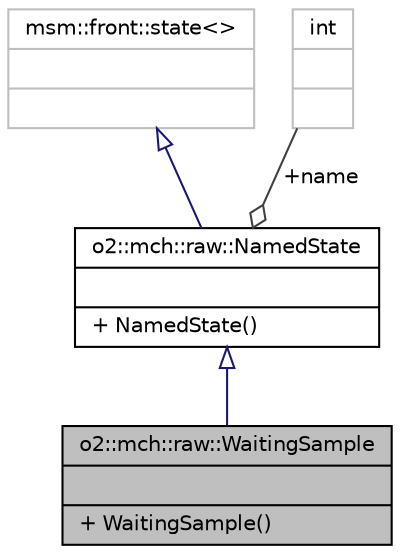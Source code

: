 digraph "o2::mch::raw::WaitingSample"
{
 // INTERACTIVE_SVG=YES
  bgcolor="transparent";
  edge [fontname="Helvetica",fontsize="10",labelfontname="Helvetica",labelfontsize="10"];
  node [fontname="Helvetica",fontsize="10",shape=record];
  Node3 [label="{o2::mch::raw::WaitingSample\n||+ WaitingSample()\l}",height=0.2,width=0.4,color="black", fillcolor="grey75", style="filled", fontcolor="black"];
  Node4 -> Node3 [dir="back",color="midnightblue",fontsize="10",style="solid",arrowtail="onormal",fontname="Helvetica"];
  Node4 [label="{o2::mch::raw::NamedState\n||+ NamedState()\l}",height=0.2,width=0.4,color="black",URL="$dd/d93/structo2_1_1mch_1_1raw_1_1NamedState.html"];
  Node5 -> Node4 [dir="back",color="midnightblue",fontsize="10",style="solid",arrowtail="onormal",fontname="Helvetica"];
  Node5 [label="{msm::front::state\<\>\n||}",height=0.2,width=0.4,color="grey75"];
  Node6 -> Node4 [color="grey25",fontsize="10",style="solid",label=" +name" ,arrowhead="odiamond",fontname="Helvetica"];
  Node6 [label="{int\n||}",height=0.2,width=0.4,color="grey75"];
}
